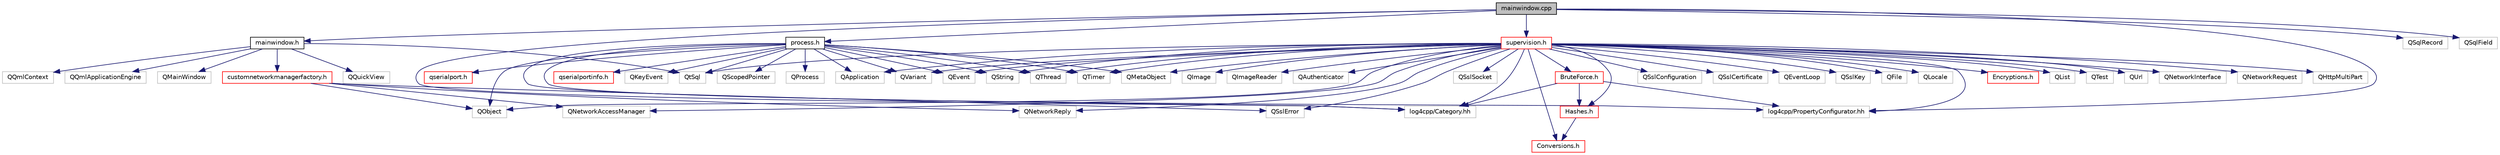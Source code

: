 digraph "mainwindow.cpp"
{
 // LATEX_PDF_SIZE
  edge [fontname="Helvetica",fontsize="10",labelfontname="Helvetica",labelfontsize="10"];
  node [fontname="Helvetica",fontsize="10",shape=record];
  Node1 [label="mainwindow.cpp",height=0.2,width=0.4,color="black", fillcolor="grey75", style="filled", fontcolor="black",tooltip="MainWindow class and TouchesfonctionSqlModel class definition."];
  Node1 -> Node2 [color="midnightblue",fontsize="10",style="solid",fontname="Helvetica"];
  Node2 [label="mainwindow.h",height=0.2,width=0.4,color="black", fillcolor="white", style="filled",URL="$mainwindow_8h.html",tooltip="MainWindow class and TouchesfonctionSqlModel class declaration."];
  Node2 -> Node3 [color="midnightblue",fontsize="10",style="solid",fontname="Helvetica"];
  Node3 [label="QMainWindow",height=0.2,width=0.4,color="grey75", fillcolor="white", style="filled",tooltip=" "];
  Node2 -> Node4 [color="midnightblue",fontsize="10",style="solid",fontname="Helvetica"];
  Node4 [label="QQuickView",height=0.2,width=0.4,color="grey75", fillcolor="white", style="filled",tooltip=" "];
  Node2 -> Node5 [color="midnightblue",fontsize="10",style="solid",fontname="Helvetica"];
  Node5 [label="QtSql",height=0.2,width=0.4,color="grey75", fillcolor="white", style="filled",tooltip=" "];
  Node2 -> Node6 [color="midnightblue",fontsize="10",style="solid",fontname="Helvetica"];
  Node6 [label="QQmlContext",height=0.2,width=0.4,color="grey75", fillcolor="white", style="filled",tooltip=" "];
  Node2 -> Node7 [color="midnightblue",fontsize="10",style="solid",fontname="Helvetica"];
  Node7 [label="QQmlApplicationEngine",height=0.2,width=0.4,color="grey75", fillcolor="white", style="filled",tooltip=" "];
  Node2 -> Node8 [color="midnightblue",fontsize="10",style="solid",fontname="Helvetica"];
  Node8 [label="customnetworkmanagerfactory.h",height=0.2,width=0.4,color="red", fillcolor="white", style="filled",URL="$customnetworkmanagerfactory_8h.html",tooltip="CustomNetworkManagerFactory class declaration."];
  Node8 -> Node9 [color="midnightblue",fontsize="10",style="solid",fontname="Helvetica"];
  Node9 [label="QObject",height=0.2,width=0.4,color="grey75", fillcolor="white", style="filled",tooltip=" "];
  Node8 -> Node10 [color="midnightblue",fontsize="10",style="solid",fontname="Helvetica"];
  Node10 [label="QNetworkAccessManager",height=0.2,width=0.4,color="grey75", fillcolor="white", style="filled",tooltip=" "];
  Node8 -> Node13 [color="midnightblue",fontsize="10",style="solid",fontname="Helvetica"];
  Node13 [label="QNetworkReply",height=0.2,width=0.4,color="grey75", fillcolor="white", style="filled",tooltip=" "];
  Node8 -> Node14 [color="midnightblue",fontsize="10",style="solid",fontname="Helvetica"];
  Node14 [label="QSslError",height=0.2,width=0.4,color="grey75", fillcolor="white", style="filled",tooltip=" "];
  Node1 -> Node15 [color="midnightblue",fontsize="10",style="solid",fontname="Helvetica"];
  Node15 [label="process.h",height=0.2,width=0.4,color="black", fillcolor="white", style="filled",URL="$process_8h.html",tooltip="Process_qobject and Process_qthread class declaration."];
  Node15 -> Node16 [color="midnightblue",fontsize="10",style="solid",fontname="Helvetica"];
  Node16 [label="QMetaObject",height=0.2,width=0.4,color="grey75", fillcolor="white", style="filled",tooltip=" "];
  Node15 -> Node17 [color="midnightblue",fontsize="10",style="solid",fontname="Helvetica"];
  Node17 [label="QApplication",height=0.2,width=0.4,color="grey75", fillcolor="white", style="filled",tooltip=" "];
  Node15 -> Node18 [color="midnightblue",fontsize="10",style="solid",fontname="Helvetica"];
  Node18 [label="QVariant",height=0.2,width=0.4,color="grey75", fillcolor="white", style="filled",tooltip=" "];
  Node15 -> Node9 [color="midnightblue",fontsize="10",style="solid",fontname="Helvetica"];
  Node15 -> Node19 [color="midnightblue",fontsize="10",style="solid",fontname="Helvetica"];
  Node19 [label="QThread",height=0.2,width=0.4,color="grey75", fillcolor="white", style="filled",tooltip=" "];
  Node15 -> Node20 [color="midnightblue",fontsize="10",style="solid",fontname="Helvetica"];
  Node20 [label="QString",height=0.2,width=0.4,color="grey75", fillcolor="white", style="filled",tooltip=" "];
  Node15 -> Node21 [color="midnightblue",fontsize="10",style="solid",fontname="Helvetica"];
  Node21 [label="QEvent",height=0.2,width=0.4,color="grey75", fillcolor="white", style="filled",tooltip=" "];
  Node15 -> Node22 [color="midnightblue",fontsize="10",style="solid",fontname="Helvetica"];
  Node22 [label="QTimer",height=0.2,width=0.4,color="grey75", fillcolor="white", style="filled",tooltip=" "];
  Node15 -> Node23 [color="midnightblue",fontsize="10",style="solid",fontname="Helvetica"];
  Node23 [label="QProcess",height=0.2,width=0.4,color="grey75", fillcolor="white", style="filled",tooltip=" "];
  Node15 -> Node5 [color="midnightblue",fontsize="10",style="solid",fontname="Helvetica"];
  Node15 -> Node24 [color="midnightblue",fontsize="10",style="solid",fontname="Helvetica"];
  Node24 [label="qserialport.h",height=0.2,width=0.4,color="red", fillcolor="white", style="filled",URL="$qserialport_8h_source.html",tooltip=" "];
  Node15 -> Node29 [color="midnightblue",fontsize="10",style="solid",fontname="Helvetica"];
  Node29 [label="qserialportinfo.h",height=0.2,width=0.4,color="red", fillcolor="white", style="filled",URL="$qserialportinfo_8h_source.html",tooltip=" "];
  Node15 -> Node32 [color="midnightblue",fontsize="10",style="solid",fontname="Helvetica"];
  Node32 [label="QKeyEvent",height=0.2,width=0.4,color="grey75", fillcolor="white", style="filled",tooltip=" "];
  Node15 -> Node33 [color="midnightblue",fontsize="10",style="solid",fontname="Helvetica"];
  Node33 [label="QScopedPointer",height=0.2,width=0.4,color="grey75", fillcolor="white", style="filled",tooltip=" "];
  Node15 -> Node34 [color="midnightblue",fontsize="10",style="solid",fontname="Helvetica"];
  Node34 [label="log4cpp/Category.hh",height=0.2,width=0.4,color="grey75", fillcolor="white", style="filled",tooltip=" "];
  Node15 -> Node35 [color="midnightblue",fontsize="10",style="solid",fontname="Helvetica"];
  Node35 [label="log4cpp/PropertyConfigurator.hh",height=0.2,width=0.4,color="grey75", fillcolor="white", style="filled",tooltip=" "];
  Node1 -> Node36 [color="midnightblue",fontsize="10",style="solid",fontname="Helvetica"];
  Node36 [label="supervision.h",height=0.2,width=0.4,color="red", fillcolor="white", style="filled",URL="$supervision_8h.html",tooltip="supervision class declaration"];
  Node36 -> Node37 [color="midnightblue",fontsize="10",style="solid",fontname="Helvetica"];
  Node37 [label="Hashes.h",height=0.2,width=0.4,color="red", fillcolor="white", style="filled",URL="$_hashes_8h_source.html",tooltip=" "];
  Node37 -> Node50 [color="midnightblue",fontsize="10",style="solid",fontname="Helvetica"];
  Node50 [label="Conversions.h",height=0.2,width=0.4,color="red", fillcolor="white", style="filled",URL="$_conversions_8h_source.html",tooltip=" "];
  Node36 -> Node53 [color="midnightblue",fontsize="10",style="solid",fontname="Helvetica"];
  Node53 [label="Encryptions.h",height=0.2,width=0.4,color="red", fillcolor="white", style="filled",URL="$_encryptions_8h_source.html",tooltip=" "];
  Node36 -> Node50 [color="midnightblue",fontsize="10",style="solid",fontname="Helvetica"];
  Node36 -> Node81 [color="midnightblue",fontsize="10",style="solid",fontname="Helvetica"];
  Node81 [label="BruteForce.h",height=0.2,width=0.4,color="red", fillcolor="white", style="filled",URL="$_brute_force_8h_source.html",tooltip=" "];
  Node81 -> Node37 [color="midnightblue",fontsize="10",style="solid",fontname="Helvetica"];
  Node81 -> Node34 [color="midnightblue",fontsize="10",style="solid",fontname="Helvetica"];
  Node81 -> Node35 [color="midnightblue",fontsize="10",style="solid",fontname="Helvetica"];
  Node36 -> Node16 [color="midnightblue",fontsize="10",style="solid",fontname="Helvetica"];
  Node36 -> Node17 [color="midnightblue",fontsize="10",style="solid",fontname="Helvetica"];
  Node36 -> Node18 [color="midnightblue",fontsize="10",style="solid",fontname="Helvetica"];
  Node36 -> Node9 [color="midnightblue",fontsize="10",style="solid",fontname="Helvetica"];
  Node36 -> Node19 [color="midnightblue",fontsize="10",style="solid",fontname="Helvetica"];
  Node36 -> Node20 [color="midnightblue",fontsize="10",style="solid",fontname="Helvetica"];
  Node36 -> Node21 [color="midnightblue",fontsize="10",style="solid",fontname="Helvetica"];
  Node36 -> Node82 [color="midnightblue",fontsize="10",style="solid",fontname="Helvetica"];
  Node82 [label="QList",height=0.2,width=0.4,color="grey75", fillcolor="white", style="filled",tooltip=" "];
  Node36 -> Node22 [color="midnightblue",fontsize="10",style="solid",fontname="Helvetica"];
  Node36 -> Node83 [color="midnightblue",fontsize="10",style="solid",fontname="Helvetica"];
  Node83 [label="QTest",height=0.2,width=0.4,color="grey75", fillcolor="white", style="filled",tooltip=" "];
  Node36 -> Node10 [color="midnightblue",fontsize="10",style="solid",fontname="Helvetica"];
  Node36 -> Node84 [color="midnightblue",fontsize="10",style="solid",fontname="Helvetica"];
  Node84 [label="QUrl",height=0.2,width=0.4,color="grey75", fillcolor="white", style="filled",tooltip=" "];
  Node36 -> Node85 [color="midnightblue",fontsize="10",style="solid",fontname="Helvetica"];
  Node85 [label="QNetworkInterface",height=0.2,width=0.4,color="grey75", fillcolor="white", style="filled",tooltip=" "];
  Node36 -> Node86 [color="midnightblue",fontsize="10",style="solid",fontname="Helvetica"];
  Node86 [label="QNetworkRequest",height=0.2,width=0.4,color="grey75", fillcolor="white", style="filled",tooltip=" "];
  Node36 -> Node87 [color="midnightblue",fontsize="10",style="solid",fontname="Helvetica"];
  Node87 [label="QHttpMultiPart",height=0.2,width=0.4,color="grey75", fillcolor="white", style="filled",tooltip=" "];
  Node36 -> Node13 [color="midnightblue",fontsize="10",style="solid",fontname="Helvetica"];
  Node36 -> Node88 [color="midnightblue",fontsize="10",style="solid",fontname="Helvetica"];
  Node88 [label="QImage",height=0.2,width=0.4,color="grey75", fillcolor="white", style="filled",tooltip=" "];
  Node36 -> Node89 [color="midnightblue",fontsize="10",style="solid",fontname="Helvetica"];
  Node89 [label="QImageReader",height=0.2,width=0.4,color="grey75", fillcolor="white", style="filled",tooltip=" "];
  Node36 -> Node90 [color="midnightblue",fontsize="10",style="solid",fontname="Helvetica"];
  Node90 [label="QAuthenticator",height=0.2,width=0.4,color="grey75", fillcolor="white", style="filled",tooltip=" "];
  Node36 -> Node91 [color="midnightblue",fontsize="10",style="solid",fontname="Helvetica"];
  Node91 [label="QSslSocket",height=0.2,width=0.4,color="grey75", fillcolor="white", style="filled",tooltip=" "];
  Node36 -> Node92 [color="midnightblue",fontsize="10",style="solid",fontname="Helvetica"];
  Node92 [label="QSslConfiguration",height=0.2,width=0.4,color="grey75", fillcolor="white", style="filled",tooltip=" "];
  Node36 -> Node93 [color="midnightblue",fontsize="10",style="solid",fontname="Helvetica"];
  Node93 [label="QSslCertificate",height=0.2,width=0.4,color="grey75", fillcolor="white", style="filled",tooltip=" "];
  Node36 -> Node94 [color="midnightblue",fontsize="10",style="solid",fontname="Helvetica"];
  Node94 [label="QEventLoop",height=0.2,width=0.4,color="grey75", fillcolor="white", style="filled",tooltip=" "];
  Node36 -> Node95 [color="midnightblue",fontsize="10",style="solid",fontname="Helvetica"];
  Node95 [label="QSslKey",height=0.2,width=0.4,color="grey75", fillcolor="white", style="filled",tooltip=" "];
  Node36 -> Node14 [color="midnightblue",fontsize="10",style="solid",fontname="Helvetica"];
  Node36 -> Node96 [color="midnightblue",fontsize="10",style="solid",fontname="Helvetica"];
  Node96 [label="QFile",height=0.2,width=0.4,color="grey75", fillcolor="white", style="filled",tooltip=" "];
  Node36 -> Node5 [color="midnightblue",fontsize="10",style="solid",fontname="Helvetica"];
  Node36 -> Node97 [color="midnightblue",fontsize="10",style="solid",fontname="Helvetica"];
  Node97 [label="QLocale",height=0.2,width=0.4,color="grey75", fillcolor="white", style="filled",tooltip=" "];
  Node36 -> Node34 [color="midnightblue",fontsize="10",style="solid",fontname="Helvetica"];
  Node36 -> Node35 [color="midnightblue",fontsize="10",style="solid",fontname="Helvetica"];
  Node1 -> Node34 [color="midnightblue",fontsize="10",style="solid",fontname="Helvetica"];
  Node1 -> Node35 [color="midnightblue",fontsize="10",style="solid",fontname="Helvetica"];
  Node1 -> Node99 [color="midnightblue",fontsize="10",style="solid",fontname="Helvetica"];
  Node99 [label="QSqlRecord",height=0.2,width=0.4,color="grey75", fillcolor="white", style="filled",tooltip=" "];
  Node1 -> Node100 [color="midnightblue",fontsize="10",style="solid",fontname="Helvetica"];
  Node100 [label="QSqlField",height=0.2,width=0.4,color="grey75", fillcolor="white", style="filled",tooltip=" "];
}

